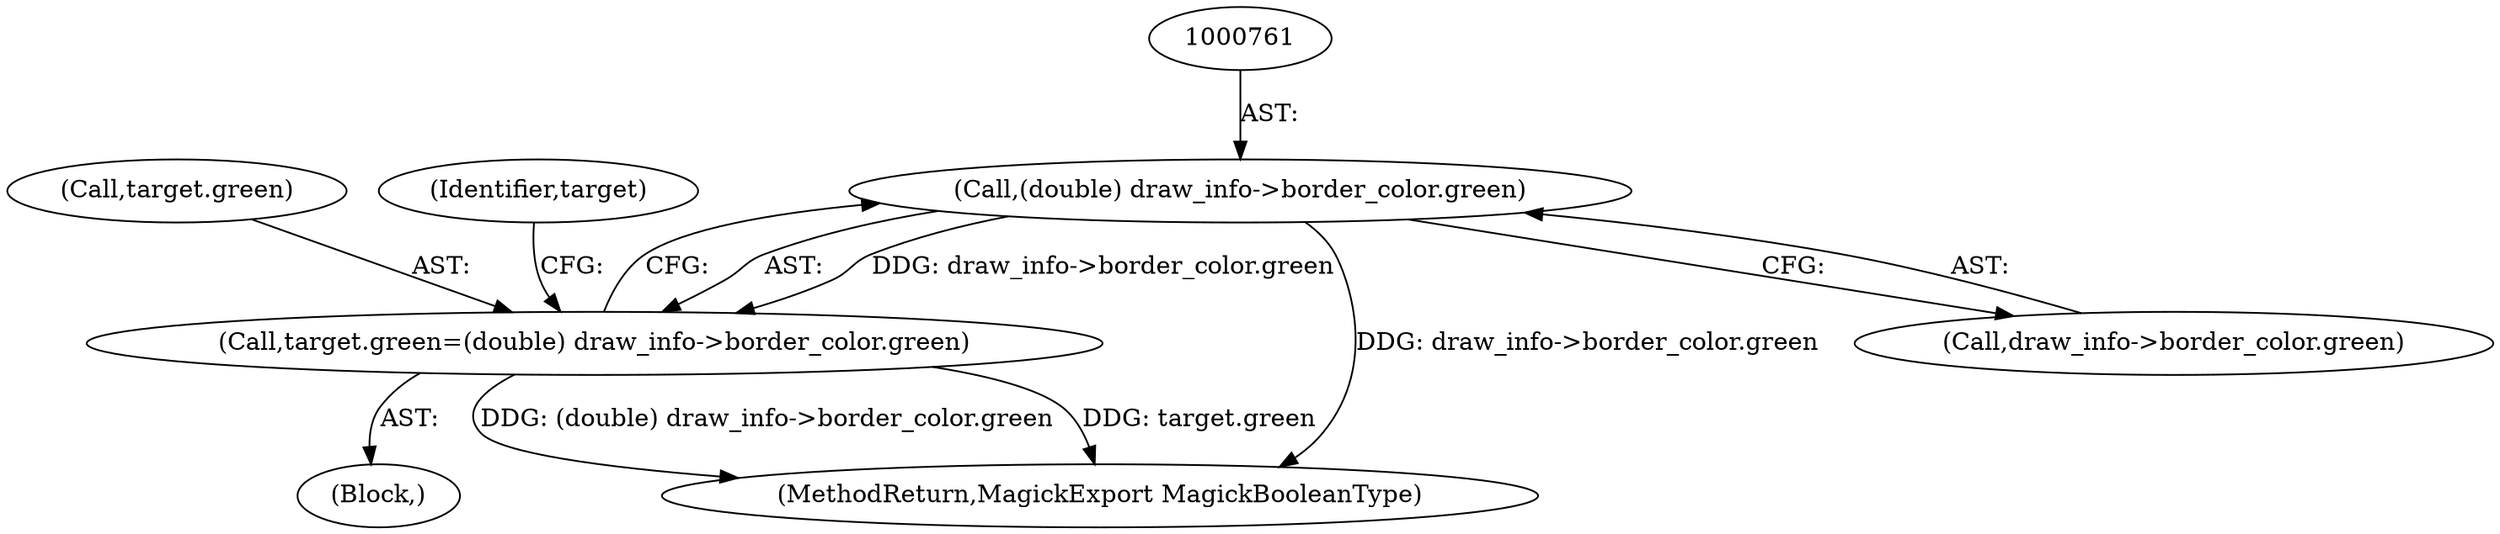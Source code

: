 digraph "0_ImageMagick_726812fa2fa7ce16bcf58f6e115f65427a1c0950_2@pointer" {
"1000760" [label="(Call,(double) draw_info->border_color.green)"];
"1000756" [label="(Call,target.green=(double) draw_info->border_color.green)"];
"1001629" [label="(MethodReturn,MagickExport MagickBooleanType)"];
"1000757" [label="(Call,target.green)"];
"1000762" [label="(Call,draw_info->border_color.green)"];
"1000769" [label="(Identifier,target)"];
"1000756" [label="(Call,target.green=(double) draw_info->border_color.green)"];
"1000760" [label="(Call,(double) draw_info->border_color.green)"];
"1000744" [label="(Block,)"];
"1000760" -> "1000756"  [label="AST: "];
"1000760" -> "1000762"  [label="CFG: "];
"1000761" -> "1000760"  [label="AST: "];
"1000762" -> "1000760"  [label="AST: "];
"1000756" -> "1000760"  [label="CFG: "];
"1000760" -> "1001629"  [label="DDG: draw_info->border_color.green"];
"1000760" -> "1000756"  [label="DDG: draw_info->border_color.green"];
"1000756" -> "1000744"  [label="AST: "];
"1000757" -> "1000756"  [label="AST: "];
"1000769" -> "1000756"  [label="CFG: "];
"1000756" -> "1001629"  [label="DDG: target.green"];
"1000756" -> "1001629"  [label="DDG: (double) draw_info->border_color.green"];
}
